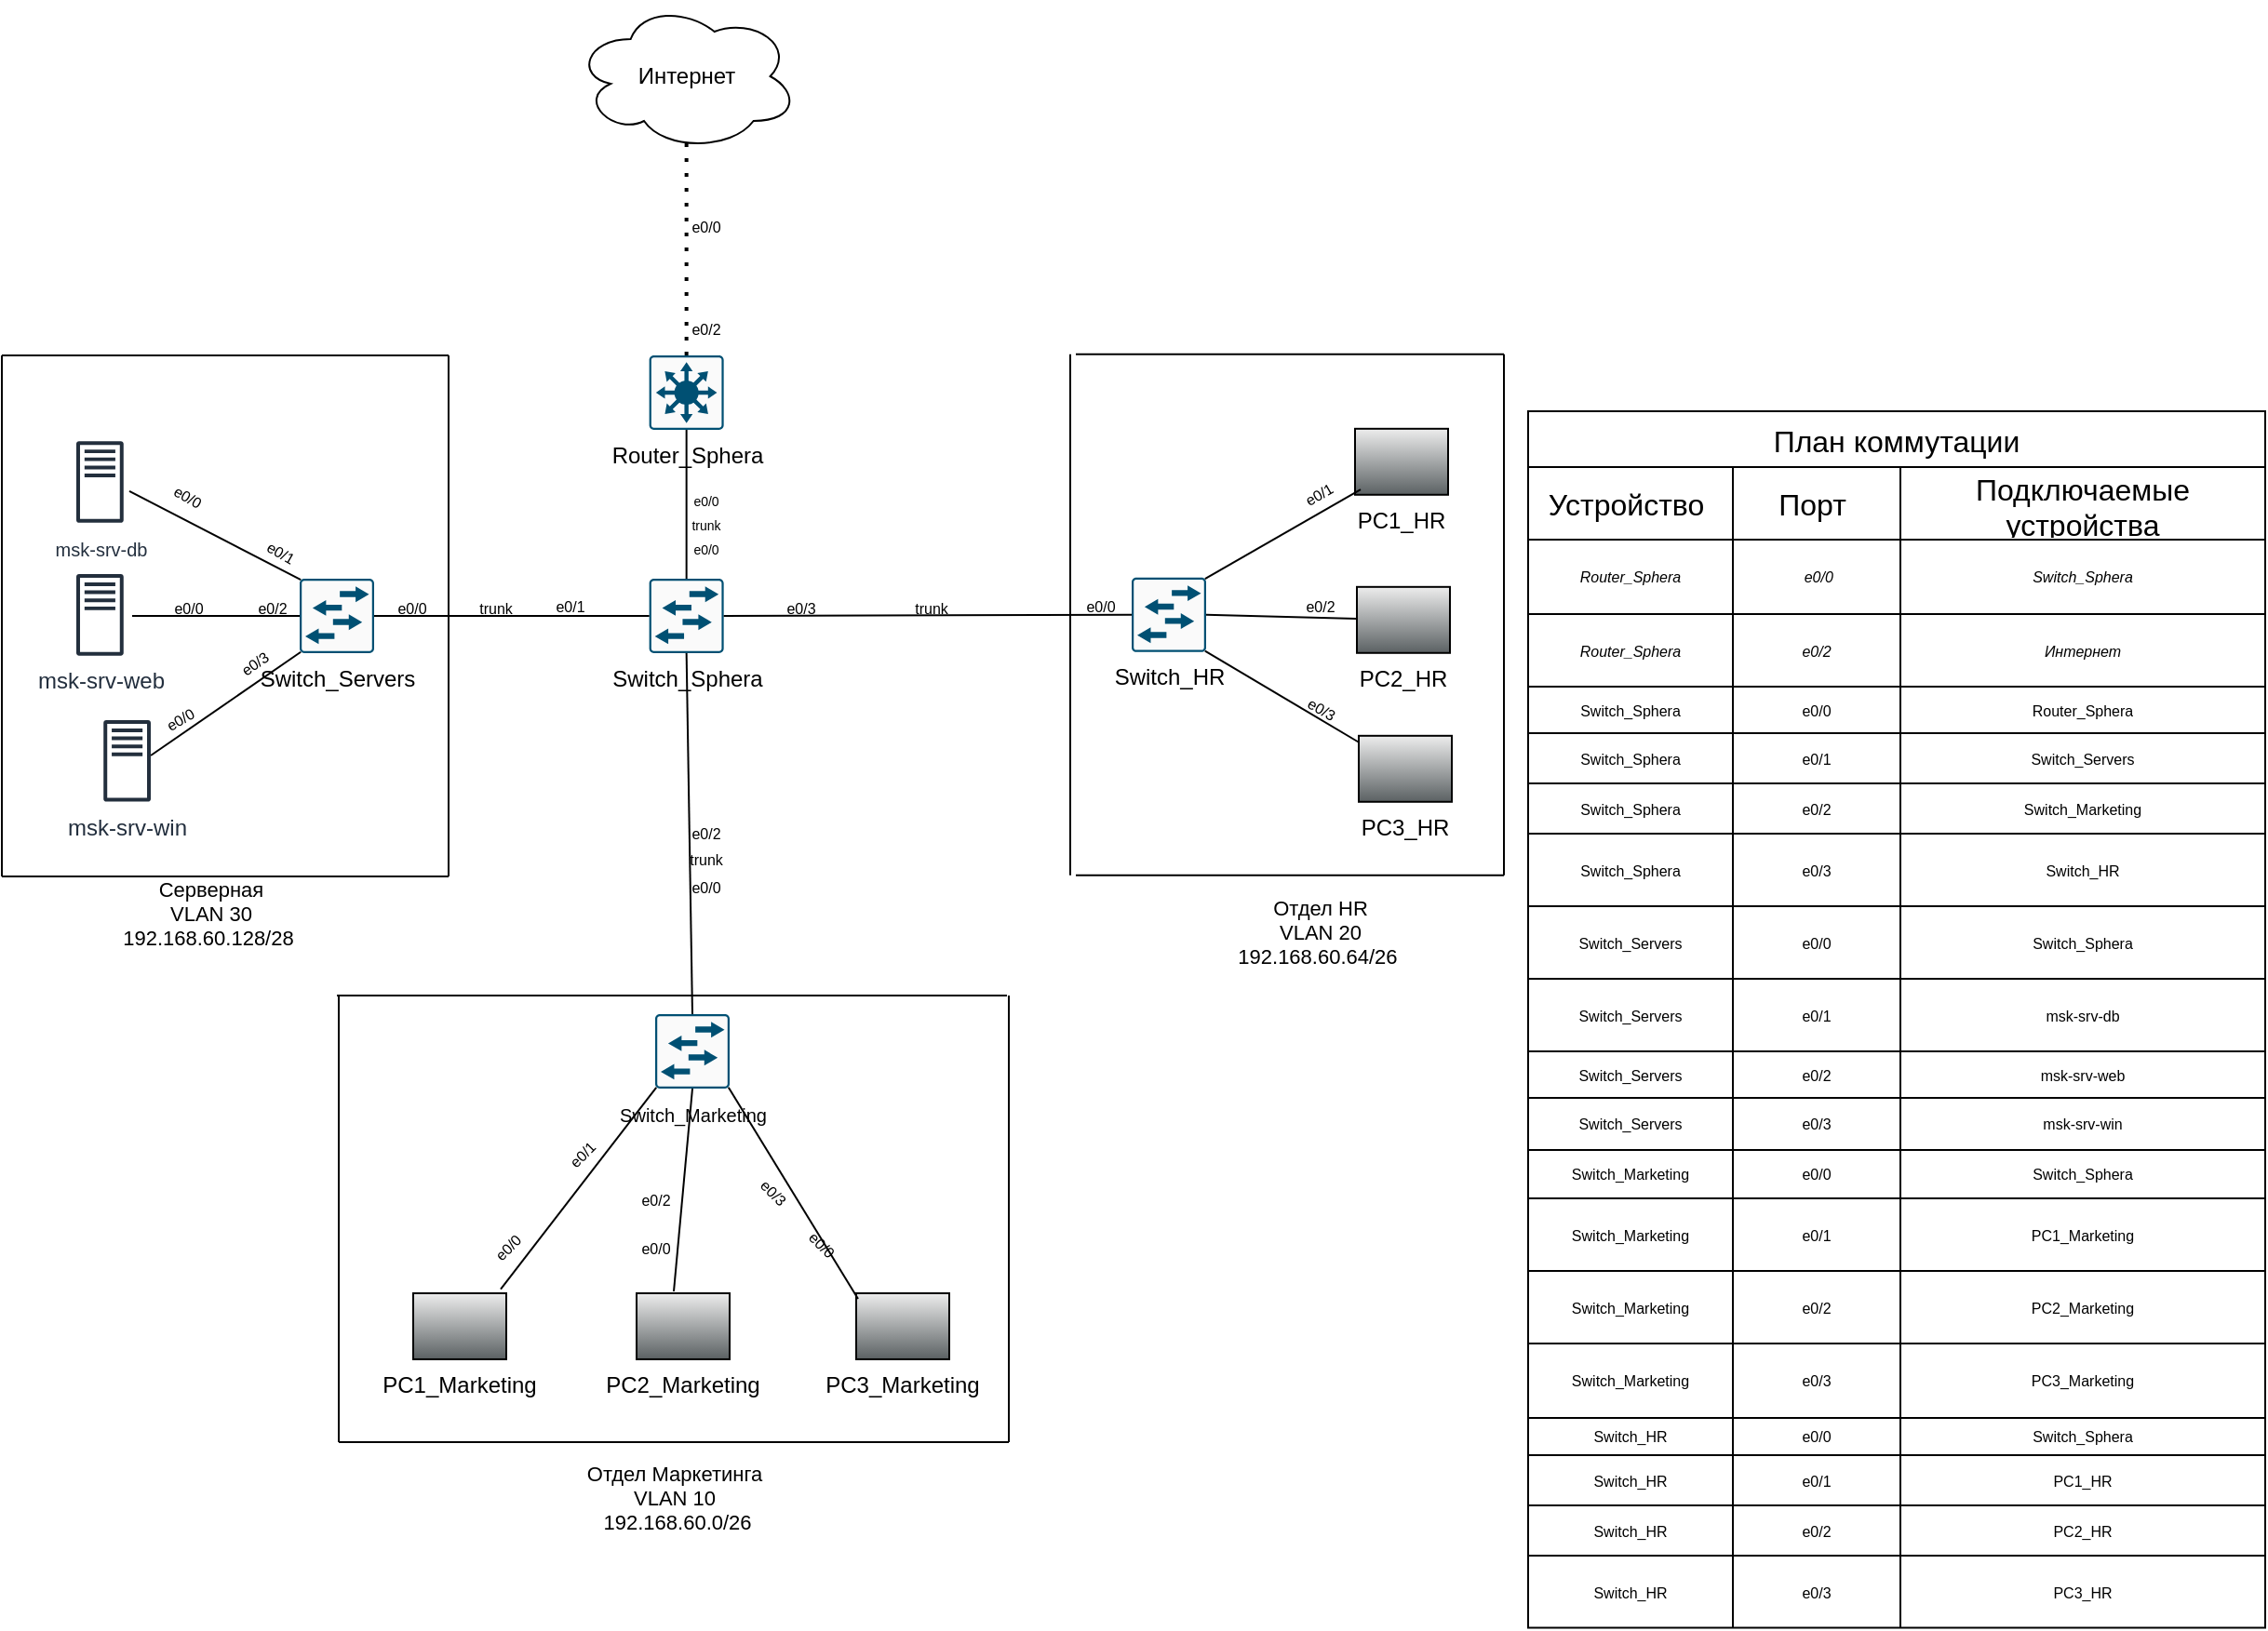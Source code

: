 <mxfile version="28.0.7">
  <diagram name="Страница — 1" id="oi_J9uNvlxfPtaCxn_XP">
    <mxGraphModel grid="1" page="1" gridSize="10" guides="1" tooltips="1" connect="1" arrows="1" fold="1" pageScale="1" pageWidth="827" pageHeight="1169" math="0" shadow="0">
      <root>
        <mxCell id="0" />
        <mxCell id="1" parent="0" />
        <mxCell id="PsY6L4oOYayvX6byzugf-7" value="Router_Sphera" style="sketch=0;points=[[0.015,0.015,0],[0.985,0.015,0],[0.985,0.985,0],[0.015,0.985,0],[0.25,0,0],[0.5,0,0],[0.75,0,0],[1,0.25,0],[1,0.5,0],[1,0.75,0],[0.75,1,0],[0.5,1,0],[0.25,1,0],[0,0.75,0],[0,0.5,0],[0,0.25,0]];verticalLabelPosition=bottom;html=1;verticalAlign=top;aspect=fixed;align=center;pointerEvents=1;shape=mxgraph.cisco19.rect;prIcon=l3_switch;fillColor=#FAFAFA;strokeColor=#005073;" vertex="1" parent="1">
          <mxGeometry x="347.82" y="120" width="40" height="40" as="geometry" />
        </mxCell>
        <mxCell id="PsY6L4oOYayvX6byzugf-8" value="Switch_Sphera" style="sketch=0;points=[[0.015,0.015,0],[0.985,0.015,0],[0.985,0.985,0],[0.015,0.985,0],[0.25,0,0],[0.5,0,0],[0.75,0,0],[1,0.25,0],[1,0.5,0],[1,0.75,0],[0.75,1,0],[0.5,1,0],[0.25,1,0],[0,0.75,0],[0,0.5,0],[0,0.25,0]];verticalLabelPosition=bottom;html=1;verticalAlign=top;aspect=fixed;align=center;pointerEvents=1;shape=mxgraph.cisco19.rect;prIcon=l2_switch;fillColor=#FAFAFA;strokeColor=#005073;" vertex="1" parent="1">
          <mxGeometry x="347.82" y="240" width="40" height="40" as="geometry" />
        </mxCell>
        <mxCell id="PsY6L4oOYayvX6byzugf-9" value="Switch_Servers" style="sketch=0;points=[[0.015,0.015,0],[0.985,0.015,0],[0.985,0.985,0],[0.015,0.985,0],[0.25,0,0],[0.5,0,0],[0.75,0,0],[1,0.25,0],[1,0.5,0],[1,0.75,0],[0.75,1,0],[0.5,1,0],[0.25,1,0],[0,0.75,0],[0,0.5,0],[0,0.25,0]];verticalLabelPosition=bottom;html=1;verticalAlign=top;aspect=fixed;align=center;pointerEvents=1;shape=mxgraph.cisco19.rect;prIcon=l2_switch;fillColor=#FAFAFA;strokeColor=#005073;" vertex="1" parent="1">
          <mxGeometry x="160" y="240" width="40" height="40" as="geometry" />
        </mxCell>
        <mxCell id="PsY6L4oOYayvX6byzugf-10" value="Switch_HR" style="sketch=0;points=[[0.015,0.015,0],[0.985,0.015,0],[0.985,0.985,0],[0.015,0.985,0],[0.25,0,0],[0.5,0,0],[0.75,0,0],[1,0.25,0],[1,0.5,0],[1,0.75,0],[0.75,1,0],[0.5,1,0],[0.25,1,0],[0,0.75,0],[0,0.5,0],[0,0.25,0]];verticalLabelPosition=bottom;html=1;verticalAlign=top;aspect=fixed;align=center;pointerEvents=1;shape=mxgraph.cisco19.rect;prIcon=l2_switch;fillColor=#FAFAFA;strokeColor=#005073;" vertex="1" parent="1">
          <mxGeometry x="607" y="239.41" width="40" height="40" as="geometry" />
        </mxCell>
        <mxCell id="PsY6L4oOYayvX6byzugf-11" value="&lt;font style=&quot;font-size: 10px;&quot;&gt;Switch_Marketing&lt;/font&gt;" style="sketch=0;points=[[0.015,0.015,0],[0.985,0.015,0],[0.985,0.985,0],[0.015,0.985,0],[0.25,0,0],[0.5,0,0],[0.75,0,0],[1,0.25,0],[1,0.5,0],[1,0.75,0],[0.75,1,0],[0.5,1,0],[0.25,1,0],[0,0.75,0],[0,0.5,0],[0,0.25,0]];verticalLabelPosition=bottom;html=1;verticalAlign=top;aspect=fixed;align=center;pointerEvents=1;shape=mxgraph.cisco19.rect;prIcon=l2_switch;fillColor=#FAFAFA;strokeColor=#005073;" vertex="1" parent="1">
          <mxGeometry x="351" y="474" width="40" height="40" as="geometry" />
        </mxCell>
        <mxCell id="PsY6L4oOYayvX6byzugf-15" value="PC1_Marketing" style="shape=mxgraph.networks2.icon;aspect=fixed;fillColor=#EDEDED;strokeColor=#000000;gradientColor=#5B6163;network2IconShadow=1;network2bgFillColor=none;network2Icon=mxgraph.networks2.pc;network2IconYOffset=-0.059;network2IconW=1.0;network2IconH=0.71;verticalAlign=top;labelPosition=center;verticalLabelPosition=bottom;align=center;" vertex="1" parent="1">
          <mxGeometry x="221" y="624" width="50" height="35.48" as="geometry" />
        </mxCell>
        <mxCell id="PsY6L4oOYayvX6byzugf-16" value="PC2_Marketing" style="shape=mxgraph.networks2.icon;aspect=fixed;fillColor=#EDEDED;strokeColor=#000000;gradientColor=#5B6163;network2IconShadow=1;network2bgFillColor=none;network2Icon=mxgraph.networks2.pc;network2IconYOffset=-0.059;network2IconW=1.0;network2IconH=0.71;labelPosition=center;verticalLabelPosition=bottom;align=center;verticalAlign=top;" vertex="1" parent="1">
          <mxGeometry x="341" y="624" width="49.995" height="35.48" as="geometry" />
        </mxCell>
        <mxCell id="PsY6L4oOYayvX6byzugf-17" value="PC3_Marketing" style="shape=mxgraph.networks2.icon;aspect=fixed;fillColor=#EDEDED;strokeColor=#000000;gradientColor=#5B6163;network2IconShadow=1;network2bgFillColor=none;network2Icon=mxgraph.networks2.pc;network2IconYOffset=-0.059;network2IconW=1.0;network2IconH=0.71;labelPosition=center;verticalLabelPosition=bottom;align=center;verticalAlign=top;" vertex="1" parent="1">
          <mxGeometry x="459" y="624" width="49.995" height="35.48" as="geometry" />
        </mxCell>
        <mxCell id="PsY6L4oOYayvX6byzugf-18" value="PC1_HR" style="shape=mxgraph.networks2.icon;aspect=fixed;fillColor=#EDEDED;strokeColor=#000000;gradientColor=#5B6163;network2IconShadow=1;network2bgFillColor=none;network2Icon=mxgraph.networks2.pc;network2IconYOffset=-0.059;network2IconW=1.0;network2IconH=0.71;labelPosition=center;verticalLabelPosition=bottom;align=center;verticalAlign=top;" vertex="1" parent="1">
          <mxGeometry x="727" y="159.41" width="49.995" height="35.48" as="geometry" />
        </mxCell>
        <mxCell id="PsY6L4oOYayvX6byzugf-19" value="PC2_HR" style="shape=mxgraph.networks2.icon;aspect=fixed;fillColor=#EDEDED;strokeColor=#000000;gradientColor=#5B6163;network2IconShadow=1;network2bgFillColor=none;network2Icon=mxgraph.networks2.pc;network2IconYOffset=-0.059;network2IconW=1.0;network2IconH=0.71;labelPosition=center;verticalLabelPosition=bottom;align=center;verticalAlign=top;" vertex="1" parent="1">
          <mxGeometry x="728" y="244.41" width="49.995" height="35.48" as="geometry" />
        </mxCell>
        <mxCell id="PsY6L4oOYayvX6byzugf-20" value="PC3_HR" style="shape=mxgraph.networks2.icon;aspect=fixed;fillColor=#EDEDED;strokeColor=#000000;gradientColor=#5B6163;network2IconShadow=1;network2bgFillColor=none;network2Icon=mxgraph.networks2.pc;network2IconYOffset=-0.059;network2IconW=1.0;network2IconH=0.71;labelPosition=center;verticalLabelPosition=bottom;align=center;verticalAlign=top;" vertex="1" parent="1">
          <mxGeometry x="729" y="324.41" width="49.995" height="35.48" as="geometry" />
        </mxCell>
        <mxCell id="PsY6L4oOYayvX6byzugf-24" value="" style="endArrow=none;html=1;rounded=0;entryX=0.5;entryY=1;entryDx=0;entryDy=0;entryPerimeter=0;exitX=0.5;exitY=0;exitDx=0;exitDy=0;exitPerimeter=0;" edge="1" parent="1" source="PsY6L4oOYayvX6byzugf-8" target="PsY6L4oOYayvX6byzugf-7">
          <mxGeometry width="50" height="50" relative="1" as="geometry">
            <mxPoint x="399" y="199.52" as="sourcePoint" />
            <mxPoint x="449" y="149.52" as="targetPoint" />
          </mxGeometry>
        </mxCell>
        <mxCell id="f3TzKGRIRCmFc7vYfdcJ-27" value="&lt;font style=&quot;font-size: 7px;&quot;&gt;e0/0&lt;/font&gt;&lt;div&gt;&lt;font style=&quot;font-size: 7px;&quot;&gt;trunk&lt;/font&gt;&lt;/div&gt;&lt;div&gt;&lt;font style=&quot;font-size: 7px;&quot;&gt;e0/0&lt;/font&gt;&lt;/div&gt;" style="edgeLabel;html=1;align=center;verticalAlign=middle;resizable=0;points=[];" connectable="0" vertex="1" parent="PsY6L4oOYayvX6byzugf-24">
          <mxGeometry x="-0.117" relative="1" as="geometry">
            <mxPoint x="10" y="5" as="offset" />
          </mxGeometry>
        </mxCell>
        <mxCell id="PsY6L4oOYayvX6byzugf-25" value="" style="endArrow=none;html=1;rounded=0;entryX=0;entryY=0.5;entryDx=0;entryDy=0;entryPerimeter=0;" edge="1" parent="1" source="PsY6L4oOYayvX6byzugf-9" target="PsY6L4oOYayvX6byzugf-8">
          <mxGeometry width="50" height="50" relative="1" as="geometry">
            <mxPoint x="250" y="310" as="sourcePoint" />
            <mxPoint x="300" y="260" as="targetPoint" />
          </mxGeometry>
        </mxCell>
        <mxCell id="PsY6L4oOYayvX6byzugf-26" value="" style="endArrow=none;html=1;rounded=0;entryX=0.015;entryY=0.015;entryDx=0;entryDy=0;entryPerimeter=0;exitX=0.75;exitY=1;exitDx=0;exitDy=0;" edge="1" parent="1" target="PsY6L4oOYayvX6byzugf-9">
          <mxGeometry width="50" height="50" relative="1" as="geometry">
            <mxPoint x="68.488" y="192.949" as="sourcePoint" />
            <mxPoint x="180" y="260" as="targetPoint" />
          </mxGeometry>
        </mxCell>
        <mxCell id="PsY6L4oOYayvX6byzugf-27" value="" style="endArrow=none;html=1;rounded=0;entryX=0;entryY=0.5;entryDx=0;entryDy=0;entryPerimeter=0;" edge="1" parent="1" target="PsY6L4oOYayvX6byzugf-9">
          <mxGeometry width="50" height="50" relative="1" as="geometry">
            <mxPoint x="70" y="260" as="sourcePoint" />
            <mxPoint x="150" y="290" as="targetPoint" />
          </mxGeometry>
        </mxCell>
        <mxCell id="PsY6L4oOYayvX6byzugf-28" value="" style="endArrow=none;html=1;rounded=0;entryX=0.015;entryY=0.985;entryDx=0;entryDy=0;entryPerimeter=0;exitX=1;exitY=0.5;exitDx=0;exitDy=0;" edge="1" parent="1" target="PsY6L4oOYayvX6byzugf-9">
          <mxGeometry width="50" height="50" relative="1" as="geometry">
            <mxPoint x="80" y="335" as="sourcePoint" />
            <mxPoint x="170" y="340" as="targetPoint" />
          </mxGeometry>
        </mxCell>
        <mxCell id="PsY6L4oOYayvX6byzugf-29" value="" style="endArrow=none;html=1;rounded=0;entryX=0.5;entryY=1;entryDx=0;entryDy=0;entryPerimeter=0;exitX=0.5;exitY=0;exitDx=0;exitDy=0;exitPerimeter=0;" edge="1" parent="1" source="PsY6L4oOYayvX6byzugf-11" target="PsY6L4oOYayvX6byzugf-8">
          <mxGeometry width="50" height="50" relative="1" as="geometry">
            <mxPoint x="210" y="380" as="sourcePoint" />
            <mxPoint x="260" y="330" as="targetPoint" />
            <Array as="points" />
          </mxGeometry>
        </mxCell>
        <mxCell id="PsY6L4oOYayvX6byzugf-30" value="" style="endArrow=none;html=1;rounded=0;entryX=1;entryY=0.5;entryDx=0;entryDy=0;entryPerimeter=0;exitX=0;exitY=0.5;exitDx=0;exitDy=0;exitPerimeter=0;" edge="1" parent="1" source="PsY6L4oOYayvX6byzugf-10" target="PsY6L4oOYayvX6byzugf-8">
          <mxGeometry width="50" height="50" relative="1" as="geometry">
            <mxPoint x="410" y="370" as="sourcePoint" />
            <mxPoint x="460" y="320" as="targetPoint" />
          </mxGeometry>
        </mxCell>
        <mxCell id="PsY6L4oOYayvX6byzugf-31" value="" style="endArrow=none;html=1;rounded=0;entryX=0.015;entryY=0.985;entryDx=0;entryDy=0;entryPerimeter=0;exitX=0.94;exitY=-0.062;exitDx=0;exitDy=0;exitPerimeter=0;" edge="1" parent="1" source="PsY6L4oOYayvX6byzugf-15" target="PsY6L4oOYayvX6byzugf-11">
          <mxGeometry width="50" height="50" relative="1" as="geometry">
            <mxPoint x="311" y="624" as="sourcePoint" />
            <mxPoint x="361" y="574" as="targetPoint" />
          </mxGeometry>
        </mxCell>
        <mxCell id="PsY6L4oOYayvX6byzugf-32" value="" style="endArrow=none;html=1;rounded=0;entryX=0.5;entryY=1;entryDx=0;entryDy=0;entryPerimeter=0;" edge="1" parent="1" target="PsY6L4oOYayvX6byzugf-11">
          <mxGeometry width="50" height="50" relative="1" as="geometry">
            <mxPoint x="361" y="623" as="sourcePoint" />
            <mxPoint x="371" y="564" as="targetPoint" />
          </mxGeometry>
        </mxCell>
        <mxCell id="PsY6L4oOYayvX6byzugf-33" value="" style="endArrow=none;html=1;rounded=0;entryX=0.985;entryY=0.985;entryDx=0;entryDy=0;entryPerimeter=0;exitX=0.02;exitY=0.085;exitDx=0;exitDy=0;exitPerimeter=0;" edge="1" parent="1" source="PsY6L4oOYayvX6byzugf-17" target="PsY6L4oOYayvX6byzugf-11">
          <mxGeometry width="50" height="50" relative="1" as="geometry">
            <mxPoint x="411" y="614" as="sourcePoint" />
            <mxPoint x="461" y="564" as="targetPoint" />
          </mxGeometry>
        </mxCell>
        <mxCell id="PsY6L4oOYayvX6byzugf-34" value="" style="endArrow=none;html=1;rounded=0;exitX=0.985;exitY=0.015;exitDx=0;exitDy=0;exitPerimeter=0;entryX=0.06;entryY=0.919;entryDx=0;entryDy=0;entryPerimeter=0;" edge="1" parent="1" source="PsY6L4oOYayvX6byzugf-10" target="PsY6L4oOYayvX6byzugf-18">
          <mxGeometry width="50" height="50" relative="1" as="geometry">
            <mxPoint x="647" y="249.41" as="sourcePoint" />
            <mxPoint x="697" y="199.41" as="targetPoint" />
          </mxGeometry>
        </mxCell>
        <mxCell id="PsY6L4oOYayvX6byzugf-35" value="" style="endArrow=none;html=1;rounded=0;entryX=1;entryY=0.5;entryDx=0;entryDy=0;entryPerimeter=0;" edge="1" parent="1" source="PsY6L4oOYayvX6byzugf-19" target="PsY6L4oOYayvX6byzugf-10">
          <mxGeometry width="50" height="50" relative="1" as="geometry">
            <mxPoint x="667" y="299.41" as="sourcePoint" />
            <mxPoint x="717" y="249.41" as="targetPoint" />
          </mxGeometry>
        </mxCell>
        <mxCell id="PsY6L4oOYayvX6byzugf-36" value="" style="endArrow=none;html=1;rounded=0;entryX=0.985;entryY=0.985;entryDx=0;entryDy=0;entryPerimeter=0;exitX=0.004;exitY=0.101;exitDx=0;exitDy=0;exitPerimeter=0;" edge="1" parent="1" source="PsY6L4oOYayvX6byzugf-20" target="PsY6L4oOYayvX6byzugf-10">
          <mxGeometry width="50" height="50" relative="1" as="geometry">
            <mxPoint x="647" y="359.41" as="sourcePoint" />
            <mxPoint x="697" y="309.41" as="targetPoint" />
          </mxGeometry>
        </mxCell>
        <mxCell id="f3TzKGRIRCmFc7vYfdcJ-5" value="" style="endArrow=none;html=1;rounded=0;" edge="1" parent="1">
          <mxGeometry width="50" height="50" relative="1" as="geometry">
            <mxPoint y="400" as="sourcePoint" />
            <mxPoint y="120" as="targetPoint" />
          </mxGeometry>
        </mxCell>
        <mxCell id="f3TzKGRIRCmFc7vYfdcJ-6" value="" style="endArrow=none;html=1;rounded=0;" edge="1" parent="1">
          <mxGeometry width="50" height="50" relative="1" as="geometry">
            <mxPoint y="400" as="sourcePoint" />
            <mxPoint x="240" y="400" as="targetPoint" />
          </mxGeometry>
        </mxCell>
        <mxCell id="f3TzKGRIRCmFc7vYfdcJ-19" value="Серверная&lt;div&gt;VLAN 30&lt;/div&gt;&lt;div&gt;192.168.60.128/28&amp;nbsp;&lt;/div&gt;" style="edgeLabel;html=1;align=center;verticalAlign=middle;resizable=0;points=[];" connectable="0" vertex="1" parent="f3TzKGRIRCmFc7vYfdcJ-6">
          <mxGeometry x="-0.123" relative="1" as="geometry">
            <mxPoint x="7" y="20" as="offset" />
          </mxGeometry>
        </mxCell>
        <mxCell id="f3TzKGRIRCmFc7vYfdcJ-7" value="" style="endArrow=none;html=1;rounded=0;" edge="1" parent="1">
          <mxGeometry width="50" height="50" relative="1" as="geometry">
            <mxPoint x="240" y="400" as="sourcePoint" />
            <mxPoint x="240" y="120" as="targetPoint" />
          </mxGeometry>
        </mxCell>
        <mxCell id="f3TzKGRIRCmFc7vYfdcJ-8" value="" style="endArrow=none;html=1;rounded=0;" edge="1" parent="1">
          <mxGeometry width="50" height="50" relative="1" as="geometry">
            <mxPoint y="120" as="sourcePoint" />
            <mxPoint x="240" y="120" as="targetPoint" />
          </mxGeometry>
        </mxCell>
        <mxCell id="f3TzKGRIRCmFc7vYfdcJ-9" value="" style="endArrow=none;html=1;rounded=0;" edge="1" parent="1">
          <mxGeometry width="50" height="50" relative="1" as="geometry">
            <mxPoint x="181" y="704" as="sourcePoint" />
            <mxPoint x="181" y="464" as="targetPoint" />
          </mxGeometry>
        </mxCell>
        <mxCell id="f3TzKGRIRCmFc7vYfdcJ-10" value="" style="endArrow=none;html=1;rounded=0;labelPosition=center;verticalLabelPosition=bottom;align=center;verticalAlign=top;" edge="1" parent="1">
          <mxGeometry width="50" height="50" relative="1" as="geometry">
            <mxPoint x="181" y="704" as="sourcePoint" />
            <mxPoint x="541" y="704" as="targetPoint" />
          </mxGeometry>
        </mxCell>
        <mxCell id="f3TzKGRIRCmFc7vYfdcJ-17" value="Отдел Маркетинга&lt;div&gt;VLAN 10&lt;/div&gt;&lt;div&gt;&amp;nbsp;192.168.60.0/26&lt;/div&gt;" style="edgeLabel;html=1;align=center;verticalAlign=middle;resizable=0;points=[];" connectable="0" vertex="1" parent="f3TzKGRIRCmFc7vYfdcJ-10">
          <mxGeometry x="-0.091" y="-3" relative="1" as="geometry">
            <mxPoint x="16" y="27" as="offset" />
          </mxGeometry>
        </mxCell>
        <mxCell id="f3TzKGRIRCmFc7vYfdcJ-11" value="" style="endArrow=none;html=1;rounded=0;" edge="1" parent="1">
          <mxGeometry width="50" height="50" relative="1" as="geometry">
            <mxPoint x="541" y="704" as="sourcePoint" />
            <mxPoint x="541" y="464" as="targetPoint" />
          </mxGeometry>
        </mxCell>
        <mxCell id="f3TzKGRIRCmFc7vYfdcJ-12" value="" style="endArrow=none;html=1;rounded=0;" edge="1" parent="1">
          <mxGeometry width="50" height="50" relative="1" as="geometry">
            <mxPoint x="180" y="464" as="sourcePoint" />
            <mxPoint x="540" y="464" as="targetPoint" />
          </mxGeometry>
        </mxCell>
        <mxCell id="f3TzKGRIRCmFc7vYfdcJ-13" value="" style="endArrow=none;html=1;rounded=0;" edge="1" parent="1">
          <mxGeometry width="50" height="50" relative="1" as="geometry">
            <mxPoint x="574" y="399.41" as="sourcePoint" />
            <mxPoint x="574" y="119.41" as="targetPoint" />
          </mxGeometry>
        </mxCell>
        <mxCell id="f3TzKGRIRCmFc7vYfdcJ-14" value="" style="endArrow=none;html=1;rounded=0;" edge="1" parent="1">
          <mxGeometry width="50" height="50" relative="1" as="geometry">
            <mxPoint x="807" y="399.41" as="sourcePoint" />
            <mxPoint x="577" y="399.41" as="targetPoint" />
          </mxGeometry>
        </mxCell>
        <mxCell id="f3TzKGRIRCmFc7vYfdcJ-18" value="Отдел HR&lt;div&gt;VLAN 20&lt;/div&gt;&lt;div&gt;192.168.60.64/26&amp;nbsp;&lt;/div&gt;" style="edgeLabel;html=1;align=center;verticalAlign=middle;resizable=0;points=[];" connectable="0" vertex="1" parent="f3TzKGRIRCmFc7vYfdcJ-14">
          <mxGeometry x="-0.107" relative="1" as="geometry">
            <mxPoint x="3" y="30" as="offset" />
          </mxGeometry>
        </mxCell>
        <mxCell id="f3TzKGRIRCmFc7vYfdcJ-15" value="" style="endArrow=none;html=1;rounded=0;" edge="1" parent="1">
          <mxGeometry width="50" height="50" relative="1" as="geometry">
            <mxPoint x="807" y="119.41" as="sourcePoint" />
            <mxPoint x="577" y="119.41" as="targetPoint" />
          </mxGeometry>
        </mxCell>
        <mxCell id="f3TzKGRIRCmFc7vYfdcJ-16" value="" style="endArrow=none;html=1;rounded=0;" edge="1" parent="1">
          <mxGeometry width="50" height="50" relative="1" as="geometry">
            <mxPoint x="807" y="399.41" as="sourcePoint" />
            <mxPoint x="807" y="119.41" as="targetPoint" />
          </mxGeometry>
        </mxCell>
        <mxCell id="f3TzKGRIRCmFc7vYfdcJ-25" value="" style="endArrow=none;dashed=1;html=1;dashPattern=1 3;strokeWidth=2;rounded=0;entryX=0.5;entryY=1;entryDx=0;entryDy=0;entryPerimeter=0;exitX=0.5;exitY=0;exitDx=0;exitDy=0;exitPerimeter=0;" edge="1" parent="1" source="PsY6L4oOYayvX6byzugf-7">
          <mxGeometry width="50" height="50" relative="1" as="geometry">
            <mxPoint x="350" y="190" as="sourcePoint" />
            <mxPoint x="367.82" as="targetPoint" />
          </mxGeometry>
        </mxCell>
        <mxCell id="f3TzKGRIRCmFc7vYfdcJ-26" value="&lt;font style=&quot;font-size: 8px;&quot;&gt;e0/0&lt;/font&gt;" style="edgeLabel;html=1;align=center;verticalAlign=middle;resizable=0;points=[];" connectable="0" vertex="1" parent="f3TzKGRIRCmFc7vYfdcJ-25">
          <mxGeometry x="-0.376" relative="1" as="geometry">
            <mxPoint x="10" y="-33" as="offset" />
          </mxGeometry>
        </mxCell>
        <mxCell id="f3TzKGRIRCmFc7vYfdcJ-29" value="&lt;font style=&quot;font-size: 8px;&quot;&gt;trunk&lt;/font&gt;" style="text;html=1;align=center;verticalAlign=middle;resizable=0;points=[];autosize=1;strokeColor=none;fillColor=none;fontSize=10;" vertex="1" parent="1">
          <mxGeometry x="245" y="240" width="40" height="30" as="geometry" />
        </mxCell>
        <mxCell id="f3TzKGRIRCmFc7vYfdcJ-30" value="&lt;font style=&quot;font-size: 8px;&quot;&gt;e0/0&lt;/font&gt;" style="text;html=1;align=center;verticalAlign=middle;resizable=0;points=[];autosize=1;strokeColor=none;fillColor=none;" vertex="1" parent="1">
          <mxGeometry x="200" y="240" width="40" height="30" as="geometry" />
        </mxCell>
        <mxCell id="f3TzKGRIRCmFc7vYfdcJ-31" value="e0/1" style="text;html=1;align=center;verticalAlign=middle;resizable=0;points=[];autosize=1;strokeColor=none;fillColor=none;fontSize=8;" vertex="1" parent="1">
          <mxGeometry x="285" y="245" width="40" height="20" as="geometry" />
        </mxCell>
        <mxCell id="f3TzKGRIRCmFc7vYfdcJ-32" value="&lt;font style=&quot;font-size: 8px;&quot;&gt;e0/1&lt;/font&gt;" style="text;html=1;align=center;verticalAlign=middle;resizable=0;points=[];autosize=1;strokeColor=none;fillColor=none;rotation=30;" vertex="1" parent="1">
          <mxGeometry x="130" y="210" width="40" height="30" as="geometry" />
        </mxCell>
        <mxCell id="f3TzKGRIRCmFc7vYfdcJ-34" value="&lt;font style=&quot;font-size: 8px;&quot;&gt;e0/0&lt;/font&gt;" style="text;html=1;align=center;verticalAlign=middle;resizable=0;points=[];autosize=1;strokeColor=none;fillColor=none;rotation=30;" vertex="1" parent="1">
          <mxGeometry x="80" y="180" width="40" height="30" as="geometry" />
        </mxCell>
        <mxCell id="f3TzKGRIRCmFc7vYfdcJ-36" value="&lt;font style=&quot;font-size: 8px;&quot;&gt;e0/2&lt;/font&gt;" style="text;html=1;align=center;verticalAlign=middle;resizable=0;points=[];autosize=1;strokeColor=none;fillColor=none;" vertex="1" parent="1">
          <mxGeometry x="125" y="240" width="40" height="30" as="geometry" />
        </mxCell>
        <mxCell id="f3TzKGRIRCmFc7vYfdcJ-37" value="&lt;font style=&quot;font-size: 8px;&quot;&gt;e0/3&lt;/font&gt;" style="text;html=1;align=center;verticalAlign=middle;resizable=0;points=[];autosize=1;strokeColor=none;fillColor=none;rotation=-35;" vertex="1" parent="1">
          <mxGeometry x="115" y="270" width="40" height="30" as="geometry" />
        </mxCell>
        <mxCell id="f3TzKGRIRCmFc7vYfdcJ-38" value="&lt;font style=&quot;font-size: 8px;&quot;&gt;e0/0&lt;/font&gt;" style="text;html=1;align=center;verticalAlign=middle;resizable=0;points=[];autosize=1;strokeColor=none;fillColor=none;" vertex="1" parent="1">
          <mxGeometry x="80" y="240" width="40" height="30" as="geometry" />
        </mxCell>
        <mxCell id="f3TzKGRIRCmFc7vYfdcJ-39" value="&lt;font style=&quot;font-size: 8px;&quot;&gt;e0/0&lt;/font&gt;" style="text;html=1;align=center;verticalAlign=middle;resizable=0;points=[];autosize=1;strokeColor=none;fillColor=none;rotation=-30;" vertex="1" parent="1">
          <mxGeometry x="75" y="300" width="40" height="30" as="geometry" />
        </mxCell>
        <mxCell id="f3TzKGRIRCmFc7vYfdcJ-40" value="&lt;font style=&quot;font-size: 8px;&quot;&gt;e0/2&lt;/font&gt;&lt;div&gt;&lt;font style=&quot;font-size: 8px;&quot;&gt;trunk&lt;/font&gt;&lt;/div&gt;&lt;div&gt;&lt;font style=&quot;font-size: 8px;&quot;&gt;e0/0&lt;/font&gt;&lt;/div&gt;" style="text;html=1;align=center;verticalAlign=middle;resizable=0;points=[];autosize=1;strokeColor=none;fillColor=none;rotation=0;" vertex="1" parent="1">
          <mxGeometry x="357.82" y="360.48" width="40" height="60" as="geometry" />
        </mxCell>
        <mxCell id="f3TzKGRIRCmFc7vYfdcJ-41" value="&lt;font style=&quot;font-size: 8px;&quot;&gt;e0/1&lt;/font&gt;" style="text;html=1;align=center;verticalAlign=middle;resizable=0;points=[];autosize=1;strokeColor=none;fillColor=none;rotation=-45;" vertex="1" parent="1">
          <mxGeometry x="291" y="534" width="40" height="30" as="geometry" />
        </mxCell>
        <mxCell id="f3TzKGRIRCmFc7vYfdcJ-42" value="&lt;font style=&quot;font-size: 8px;&quot;&gt;e0/0&lt;/font&gt;" style="text;html=1;align=center;verticalAlign=middle;resizable=0;points=[];autosize=1;strokeColor=none;fillColor=none;rotation=-45;" vertex="1" parent="1">
          <mxGeometry x="251" y="584" width="40" height="30" as="geometry" />
        </mxCell>
        <mxCell id="f3TzKGRIRCmFc7vYfdcJ-43" value="e0/2" style="text;html=1;align=center;verticalAlign=middle;resizable=0;points=[];autosize=1;strokeColor=none;fillColor=none;fontSize=8;" vertex="1" parent="1">
          <mxGeometry x="331" y="564" width="40" height="20" as="geometry" />
        </mxCell>
        <mxCell id="f3TzKGRIRCmFc7vYfdcJ-45" value="&lt;font style=&quot;font-size: 8px;&quot;&gt;e0/0&lt;/font&gt;" style="text;html=1;align=center;verticalAlign=middle;resizable=0;points=[];autosize=1;strokeColor=none;fillColor=none;" vertex="1" parent="1">
          <mxGeometry x="331" y="584" width="40" height="30" as="geometry" />
        </mxCell>
        <mxCell id="f3TzKGRIRCmFc7vYfdcJ-47" value="&lt;font style=&quot;font-size: 8px;&quot;&gt;e0/3&lt;/font&gt;" style="text;html=1;align=center;verticalAlign=middle;resizable=0;points=[];autosize=1;strokeColor=none;fillColor=none;rotation=45;" vertex="1" parent="1">
          <mxGeometry x="395" y="554" width="40" height="30" as="geometry" />
        </mxCell>
        <mxCell id="f3TzKGRIRCmFc7vYfdcJ-48" value="&lt;font style=&quot;font-size: 8px;&quot;&gt;e0/0&lt;/font&gt;" style="text;html=1;align=center;verticalAlign=middle;resizable=0;points=[];autosize=1;strokeColor=none;fillColor=none;rotation=45;" vertex="1" parent="1">
          <mxGeometry x="421" y="582" width="40" height="30" as="geometry" />
        </mxCell>
        <mxCell id="f3TzKGRIRCmFc7vYfdcJ-49" value="&lt;font style=&quot;font-size: 8px;&quot;&gt;e0/3&lt;/font&gt;" style="text;html=1;align=center;verticalAlign=middle;resizable=0;points=[];autosize=1;strokeColor=none;fillColor=none;" vertex="1" parent="1">
          <mxGeometry x="409" y="240" width="40" height="30" as="geometry" />
        </mxCell>
        <mxCell id="f3TzKGRIRCmFc7vYfdcJ-50" value="&lt;font style=&quot;font-size: 8px;&quot;&gt;e0/0&lt;/font&gt;" style="text;html=1;align=center;verticalAlign=middle;resizable=0;points=[];autosize=1;strokeColor=none;fillColor=none;" vertex="1" parent="1">
          <mxGeometry x="570" y="239.41" width="40" height="30" as="geometry" />
        </mxCell>
        <mxCell id="f3TzKGRIRCmFc7vYfdcJ-51" value="&lt;font style=&quot;font-size: 8px;&quot;&gt;e0/1&lt;/font&gt;" style="text;html=1;align=center;verticalAlign=middle;resizable=0;points=[];autosize=1;strokeColor=none;fillColor=none;rotation=-30;" vertex="1" parent="1">
          <mxGeometry x="687" y="179.41" width="40" height="30" as="geometry" />
        </mxCell>
        <mxCell id="f3TzKGRIRCmFc7vYfdcJ-52" value="&lt;font style=&quot;font-size: 8px;&quot;&gt;e0/2&lt;/font&gt;" style="text;html=1;align=center;verticalAlign=middle;resizable=0;points=[];autosize=1;strokeColor=none;fillColor=none;" vertex="1" parent="1">
          <mxGeometry x="688" y="239.41" width="40" height="30" as="geometry" />
        </mxCell>
        <mxCell id="f3TzKGRIRCmFc7vYfdcJ-53" value="&lt;font style=&quot;font-size: 8px;&quot;&gt;e0/3&lt;/font&gt;" style="text;html=1;align=center;verticalAlign=middle;resizable=0;points=[];autosize=1;strokeColor=none;fillColor=none;rotation=30;" vertex="1" parent="1">
          <mxGeometry x="689" y="294.41" width="40" height="30" as="geometry" />
        </mxCell>
        <mxCell id="f3TzKGRIRCmFc7vYfdcJ-54" value="&lt;font style=&quot;font-size: 8px;&quot;&gt;trunk&lt;/font&gt;" style="text;html=1;align=center;verticalAlign=middle;resizable=0;points=[];autosize=1;strokeColor=none;fillColor=none;" vertex="1" parent="1">
          <mxGeometry x="479" y="240" width="40" height="30" as="geometry" />
        </mxCell>
        <mxCell id="f3TzKGRIRCmFc7vYfdcJ-67" value="&lt;span style=&quot;font-size: 8px;&quot;&gt;e0/2&lt;/span&gt;" style="text;html=1;align=center;verticalAlign=middle;resizable=0;points=[];autosize=1;strokeColor=none;fillColor=none;" vertex="1" parent="1">
          <mxGeometry x="357.82" y="90" width="40" height="30" as="geometry" />
        </mxCell>
        <mxCell id="lQwvZNhvb3IXMSfHq71c-14" value="Интернет" style="ellipse;shape=cloud;whiteSpace=wrap;html=1;" vertex="1" parent="1">
          <mxGeometry x="307.82" y="-70" width="120" height="80" as="geometry" />
        </mxCell>
        <mxCell id="lQwvZNhvb3IXMSfHq71c-16" value="&lt;font size=&quot;1&quot;&gt;msk-srv-db&lt;/font&gt;" style="sketch=0;outlineConnect=0;fontColor=#232F3E;gradientColor=none;fillColor=#232F3D;strokeColor=none;dashed=0;verticalLabelPosition=bottom;verticalAlign=top;align=center;html=1;fontSize=12;fontStyle=0;aspect=fixed;pointerEvents=1;shape=mxgraph.aws4.traditional_server;" vertex="1" parent="1">
          <mxGeometry x="40" y="166" width="25.38" height="44" as="geometry" />
        </mxCell>
        <mxCell id="lQwvZNhvb3IXMSfHq71c-17" value="msk-srv-web" style="sketch=0;outlineConnect=0;fontColor=#232F3E;gradientColor=none;fillColor=#232F3D;strokeColor=none;dashed=0;verticalLabelPosition=bottom;verticalAlign=top;align=center;html=1;fontSize=12;fontStyle=0;aspect=fixed;pointerEvents=1;shape=mxgraph.aws4.traditional_server;" vertex="1" parent="1">
          <mxGeometry x="40" y="237.41" width="25.38" height="44" as="geometry" />
        </mxCell>
        <mxCell id="lQwvZNhvb3IXMSfHq71c-18" value="msk-srv-win" style="sketch=0;outlineConnect=0;fontColor=#232F3E;gradientColor=none;fillColor=#232F3D;strokeColor=none;dashed=0;verticalLabelPosition=bottom;verticalAlign=top;align=center;html=1;fontSize=12;fontStyle=0;aspect=fixed;pointerEvents=1;shape=mxgraph.aws4.traditional_server;" vertex="1" parent="1">
          <mxGeometry x="54.62" y="315.89" width="25.38" height="44" as="geometry" />
        </mxCell>
        <mxCell id="lQwvZNhvb3IXMSfHq71c-1" value="План коммутации" style="shape=table;startSize=30;container=1;collapsible=0;childLayout=tableLayout;strokeColor=default;fontSize=16;points=[[0,0,0,0,0],[0,0.25,0,0,0],[0,0.5,0,0,0],[0,0.78,0,-3,0],[0,1,0,0,0],[0.25,0,0,0,0],[0.25,1,0,0,0],[0.5,0,0,0,0],[0.5,1,0,0,0],[0.75,0,0,0,0],[0.75,1,0,0,0],[1,0,0,0,0],[1,0.25,0,0,0],[1,0.5,0,0,0],[1,0.77,0,0,0],[1,1,0,0,0]];movable=1;resizable=1;rotatable=1;deletable=1;editable=1;locked=0;connectable=1;" vertex="1" parent="1">
          <mxGeometry x="820" y="150" width="396" height="653.79" as="geometry" />
        </mxCell>
        <mxCell id="lQwvZNhvb3IXMSfHq71c-2" value="" style="shape=tableRow;horizontal=0;startSize=0;swimlaneHead=0;swimlaneBody=0;strokeColor=inherit;top=0;left=0;bottom=0;right=0;collapsible=0;dropTarget=0;fillColor=none;points=[[0,0.5],[1,0.5]];portConstraint=eastwest;fontSize=16;" vertex="1" parent="lQwvZNhvb3IXMSfHq71c-1">
          <mxGeometry y="30" width="396" height="39" as="geometry" />
        </mxCell>
        <mxCell id="lQwvZNhvb3IXMSfHq71c-3" value="Устройство&amp;nbsp;" style="shape=partialRectangle;html=1;whiteSpace=wrap;connectable=0;strokeColor=inherit;overflow=hidden;fillColor=none;top=0;left=0;bottom=0;right=0;pointerEvents=1;fontSize=16;" vertex="1" parent="lQwvZNhvb3IXMSfHq71c-2">
          <mxGeometry width="110" height="39" as="geometry">
            <mxRectangle width="110" height="39" as="alternateBounds" />
          </mxGeometry>
        </mxCell>
        <mxCell id="lQwvZNhvb3IXMSfHq71c-4" value="Порт&amp;nbsp;" style="shape=partialRectangle;html=1;whiteSpace=wrap;connectable=0;strokeColor=inherit;overflow=hidden;fillColor=none;top=0;left=0;bottom=0;right=0;pointerEvents=1;fontSize=16;" vertex="1" parent="lQwvZNhvb3IXMSfHq71c-2">
          <mxGeometry x="110" width="90" height="39" as="geometry">
            <mxRectangle width="90" height="39" as="alternateBounds" />
          </mxGeometry>
        </mxCell>
        <mxCell id="lQwvZNhvb3IXMSfHq71c-5" value="Подключаемые устройства" style="shape=partialRectangle;html=1;whiteSpace=wrap;connectable=0;strokeColor=inherit;overflow=hidden;fillColor=none;top=0;left=0;bottom=0;right=0;pointerEvents=1;fontSize=16;" vertex="1" parent="lQwvZNhvb3IXMSfHq71c-2">
          <mxGeometry x="200" width="196" height="39" as="geometry">
            <mxRectangle width="196" height="39" as="alternateBounds" />
          </mxGeometry>
        </mxCell>
        <mxCell id="lQwvZNhvb3IXMSfHq71c-10" value="" style="shape=tableRow;horizontal=0;startSize=0;swimlaneHead=0;swimlaneBody=0;strokeColor=inherit;top=0;left=0;bottom=0;right=0;collapsible=0;dropTarget=0;fillColor=none;points=[[0,0.5],[1,0.5]];portConstraint=eastwest;fontSize=16;" vertex="1" parent="lQwvZNhvb3IXMSfHq71c-1">
          <mxGeometry y="69" width="396" height="40" as="geometry" />
        </mxCell>
        <mxCell id="lQwvZNhvb3IXMSfHq71c-11" value="Router_Sphera" style="shape=partialRectangle;html=1;whiteSpace=wrap;connectable=0;strokeColor=inherit;overflow=hidden;fillColor=none;top=0;left=0;bottom=0;right=0;pointerEvents=1;fontSize=8;fontStyle=2" vertex="1" parent="lQwvZNhvb3IXMSfHq71c-10">
          <mxGeometry width="110" height="40" as="geometry">
            <mxRectangle width="110" height="40" as="alternateBounds" />
          </mxGeometry>
        </mxCell>
        <mxCell id="lQwvZNhvb3IXMSfHq71c-12" value="&amp;nbsp;e0/0" style="shape=partialRectangle;html=1;whiteSpace=wrap;connectable=0;strokeColor=inherit;overflow=hidden;fillColor=none;top=0;left=0;bottom=0;right=0;pointerEvents=1;fontSize=8;fontStyle=2" vertex="1" parent="lQwvZNhvb3IXMSfHq71c-10">
          <mxGeometry x="110" width="90" height="40" as="geometry">
            <mxRectangle width="90" height="40" as="alternateBounds" />
          </mxGeometry>
        </mxCell>
        <mxCell id="lQwvZNhvb3IXMSfHq71c-13" value="Switch_Sphera" style="shape=partialRectangle;html=1;whiteSpace=wrap;connectable=0;strokeColor=inherit;overflow=hidden;fillColor=none;top=0;left=0;bottom=0;right=0;pointerEvents=1;fontSize=8;fontStyle=2" vertex="1" parent="lQwvZNhvb3IXMSfHq71c-10">
          <mxGeometry x="200" width="196" height="40" as="geometry">
            <mxRectangle width="196" height="40" as="alternateBounds" />
          </mxGeometry>
        </mxCell>
        <mxCell id="lQwvZNhvb3IXMSfHq71c-33" value="" style="rounded=1;whiteSpace=wrap;html=1;fontSize=16;startSize=30;" vertex="1" parent="lQwvZNhvb3IXMSfHq71c-10">
          <mxGeometry x="396" height="40" as="geometry">
            <mxRectangle width="NaN" height="40" as="alternateBounds" />
          </mxGeometry>
        </mxCell>
        <mxCell id="lQwvZNhvb3IXMSfHq71c-6" value="" style="shape=tableRow;horizontal=0;startSize=0;swimlaneHead=0;swimlaneBody=0;strokeColor=inherit;top=0;left=0;bottom=0;right=0;collapsible=0;dropTarget=0;fillColor=none;points=[[0,0.5],[1,0.5]];portConstraint=eastwest;fontSize=16;" vertex="1" parent="lQwvZNhvb3IXMSfHq71c-1">
          <mxGeometry y="109" width="396" height="39" as="geometry" />
        </mxCell>
        <mxCell id="lQwvZNhvb3IXMSfHq71c-7" value="Router_Sphera" style="shape=partialRectangle;html=1;whiteSpace=wrap;connectable=0;strokeColor=inherit;overflow=hidden;fillColor=none;top=0;left=0;bottom=0;right=0;pointerEvents=1;fontSize=8;fontStyle=2" vertex="1" parent="lQwvZNhvb3IXMSfHq71c-6">
          <mxGeometry width="110" height="39" as="geometry">
            <mxRectangle width="110" height="39" as="alternateBounds" />
          </mxGeometry>
        </mxCell>
        <mxCell id="lQwvZNhvb3IXMSfHq71c-8" value="e0/2" style="shape=partialRectangle;html=1;whiteSpace=wrap;connectable=0;strokeColor=inherit;overflow=hidden;fillColor=none;top=0;left=0;bottom=0;right=0;pointerEvents=1;fontSize=8;fontStyle=2" vertex="1" parent="lQwvZNhvb3IXMSfHq71c-6">
          <mxGeometry x="110" width="90" height="39" as="geometry">
            <mxRectangle width="90" height="39" as="alternateBounds" />
          </mxGeometry>
        </mxCell>
        <mxCell id="lQwvZNhvb3IXMSfHq71c-9" value="Интернет" style="shape=partialRectangle;html=1;whiteSpace=wrap;connectable=0;strokeColor=inherit;overflow=hidden;fillColor=none;top=0;left=0;bottom=0;right=0;pointerEvents=1;fontSize=8;fontStyle=2" vertex="1" parent="lQwvZNhvb3IXMSfHq71c-6">
          <mxGeometry x="200" width="196" height="39" as="geometry">
            <mxRectangle width="196" height="39" as="alternateBounds" />
          </mxGeometry>
        </mxCell>
        <mxCell id="gxkbfd1-KDSQISpQ3UaI-3" value="" style="shape=tableRow;horizontal=0;startSize=0;swimlaneHead=0;swimlaneBody=0;strokeColor=inherit;top=0;left=0;bottom=0;right=0;collapsible=0;dropTarget=0;fillColor=none;points=[[0,0.5],[1,0.5]];portConstraint=eastwest;fontSize=16;" vertex="1" parent="lQwvZNhvb3IXMSfHq71c-1">
          <mxGeometry y="148" width="396" height="25" as="geometry" />
        </mxCell>
        <mxCell id="gxkbfd1-KDSQISpQ3UaI-4" value="Switch_Sphera" style="shape=partialRectangle;html=1;whiteSpace=wrap;connectable=0;strokeColor=inherit;overflow=hidden;fillColor=none;top=0;left=0;bottom=0;right=0;pointerEvents=1;fontSize=8;" vertex="1" parent="gxkbfd1-KDSQISpQ3UaI-3">
          <mxGeometry width="110" height="25" as="geometry">
            <mxRectangle width="110" height="25" as="alternateBounds" />
          </mxGeometry>
        </mxCell>
        <mxCell id="gxkbfd1-KDSQISpQ3UaI-5" value="e0/0" style="shape=partialRectangle;html=1;whiteSpace=wrap;connectable=0;strokeColor=inherit;overflow=hidden;fillColor=none;top=0;left=0;bottom=0;right=0;pointerEvents=1;fontSize=8;" vertex="1" parent="gxkbfd1-KDSQISpQ3UaI-3">
          <mxGeometry x="110" width="90" height="25" as="geometry">
            <mxRectangle width="90" height="25" as="alternateBounds" />
          </mxGeometry>
        </mxCell>
        <mxCell id="gxkbfd1-KDSQISpQ3UaI-6" value="Router_Sphera" style="shape=partialRectangle;html=1;whiteSpace=wrap;connectable=0;strokeColor=inherit;overflow=hidden;fillColor=none;top=0;left=0;bottom=0;right=0;pointerEvents=1;fontSize=8;" vertex="1" parent="gxkbfd1-KDSQISpQ3UaI-3">
          <mxGeometry x="200" width="196" height="25" as="geometry">
            <mxRectangle width="196" height="25" as="alternateBounds" />
          </mxGeometry>
        </mxCell>
        <mxCell id="gxkbfd1-KDSQISpQ3UaI-7" value="" style="shape=tableRow;horizontal=0;startSize=0;swimlaneHead=0;swimlaneBody=0;strokeColor=inherit;top=0;left=0;bottom=0;right=0;collapsible=0;dropTarget=0;fillColor=none;points=[[0,0.5],[1,0.5]];portConstraint=eastwest;fontSize=16;" vertex="1" parent="lQwvZNhvb3IXMSfHq71c-1">
          <mxGeometry y="173" width="396" height="27" as="geometry" />
        </mxCell>
        <mxCell id="gxkbfd1-KDSQISpQ3UaI-8" value="Switch_Sphera" style="shape=partialRectangle;html=1;whiteSpace=wrap;connectable=0;strokeColor=inherit;overflow=hidden;fillColor=none;top=0;left=0;bottom=0;right=0;pointerEvents=1;fontSize=8;" vertex="1" parent="gxkbfd1-KDSQISpQ3UaI-7">
          <mxGeometry width="110" height="27" as="geometry">
            <mxRectangle width="110" height="27" as="alternateBounds" />
          </mxGeometry>
        </mxCell>
        <mxCell id="gxkbfd1-KDSQISpQ3UaI-9" value="e0/1" style="shape=partialRectangle;html=1;whiteSpace=wrap;connectable=0;strokeColor=inherit;overflow=hidden;fillColor=none;top=0;left=0;bottom=0;right=0;pointerEvents=1;fontSize=8;" vertex="1" parent="gxkbfd1-KDSQISpQ3UaI-7">
          <mxGeometry x="110" width="90" height="27" as="geometry">
            <mxRectangle width="90" height="27" as="alternateBounds" />
          </mxGeometry>
        </mxCell>
        <mxCell id="gxkbfd1-KDSQISpQ3UaI-10" value="Switch_Servers" style="shape=partialRectangle;html=1;whiteSpace=wrap;connectable=0;strokeColor=inherit;overflow=hidden;fillColor=none;top=0;left=0;bottom=0;right=0;pointerEvents=1;fontSize=8;" vertex="1" parent="gxkbfd1-KDSQISpQ3UaI-7">
          <mxGeometry x="200" width="196" height="27" as="geometry">
            <mxRectangle width="196" height="27" as="alternateBounds" />
          </mxGeometry>
        </mxCell>
        <mxCell id="gxkbfd1-KDSQISpQ3UaI-12" value="" style="shape=tableRow;horizontal=0;startSize=0;swimlaneHead=0;swimlaneBody=0;strokeColor=inherit;top=0;left=0;bottom=0;right=0;collapsible=0;dropTarget=0;fillColor=none;points=[[0,0.5],[1,0.5]];portConstraint=eastwest;fontSize=16;" vertex="1" parent="lQwvZNhvb3IXMSfHq71c-1">
          <mxGeometry y="200" width="396" height="27" as="geometry" />
        </mxCell>
        <mxCell id="gxkbfd1-KDSQISpQ3UaI-13" value="Switch_Sphera" style="shape=partialRectangle;html=1;whiteSpace=wrap;connectable=0;strokeColor=inherit;overflow=hidden;fillColor=none;top=0;left=0;bottom=0;right=0;pointerEvents=1;fontSize=8;" vertex="1" parent="gxkbfd1-KDSQISpQ3UaI-12">
          <mxGeometry width="110" height="27" as="geometry">
            <mxRectangle width="110" height="27" as="alternateBounds" />
          </mxGeometry>
        </mxCell>
        <mxCell id="gxkbfd1-KDSQISpQ3UaI-14" value="e0/2" style="shape=partialRectangle;html=1;whiteSpace=wrap;connectable=0;strokeColor=inherit;overflow=hidden;fillColor=none;top=0;left=0;bottom=0;right=0;pointerEvents=1;fontSize=8;" vertex="1" parent="gxkbfd1-KDSQISpQ3UaI-12">
          <mxGeometry x="110" width="90" height="27" as="geometry">
            <mxRectangle width="90" height="27" as="alternateBounds" />
          </mxGeometry>
        </mxCell>
        <mxCell id="gxkbfd1-KDSQISpQ3UaI-15" value="Switch_Marketing" style="shape=partialRectangle;html=1;whiteSpace=wrap;connectable=0;strokeColor=inherit;overflow=hidden;fillColor=none;top=0;left=0;bottom=0;right=0;pointerEvents=1;fontSize=8;" vertex="1" parent="gxkbfd1-KDSQISpQ3UaI-12">
          <mxGeometry x="200" width="196" height="27" as="geometry">
            <mxRectangle width="196" height="27" as="alternateBounds" />
          </mxGeometry>
        </mxCell>
        <mxCell id="gxkbfd1-KDSQISpQ3UaI-17" value="" style="shape=tableRow;horizontal=0;startSize=0;swimlaneHead=0;swimlaneBody=0;strokeColor=inherit;top=0;left=0;bottom=0;right=0;collapsible=0;dropTarget=0;fillColor=none;points=[[0,0.5],[1,0.5]];portConstraint=eastwest;fontSize=16;" vertex="1" parent="lQwvZNhvb3IXMSfHq71c-1">
          <mxGeometry y="227" width="396" height="39" as="geometry" />
        </mxCell>
        <mxCell id="gxkbfd1-KDSQISpQ3UaI-18" value="Switch_Sphera" style="shape=partialRectangle;html=1;whiteSpace=wrap;connectable=0;strokeColor=inherit;overflow=hidden;fillColor=none;top=0;left=0;bottom=0;right=0;pointerEvents=1;fontSize=8;" vertex="1" parent="gxkbfd1-KDSQISpQ3UaI-17">
          <mxGeometry width="110" height="39" as="geometry">
            <mxRectangle width="110" height="39" as="alternateBounds" />
          </mxGeometry>
        </mxCell>
        <mxCell id="gxkbfd1-KDSQISpQ3UaI-19" value="e0/3" style="shape=partialRectangle;html=1;whiteSpace=wrap;connectable=0;strokeColor=inherit;overflow=hidden;fillColor=none;top=0;left=0;bottom=0;right=0;pointerEvents=1;fontSize=8;" vertex="1" parent="gxkbfd1-KDSQISpQ3UaI-17">
          <mxGeometry x="110" width="90" height="39" as="geometry">
            <mxRectangle width="90" height="39" as="alternateBounds" />
          </mxGeometry>
        </mxCell>
        <mxCell id="gxkbfd1-KDSQISpQ3UaI-20" value="Switch_HR" style="shape=partialRectangle;html=1;whiteSpace=wrap;connectable=0;strokeColor=inherit;overflow=hidden;fillColor=none;top=0;left=0;bottom=0;right=0;pointerEvents=1;fontSize=8;" vertex="1" parent="gxkbfd1-KDSQISpQ3UaI-17">
          <mxGeometry x="200" width="196" height="39" as="geometry">
            <mxRectangle width="196" height="39" as="alternateBounds" />
          </mxGeometry>
        </mxCell>
        <mxCell id="gxkbfd1-KDSQISpQ3UaI-21" value="" style="shape=tableRow;horizontal=0;startSize=0;swimlaneHead=0;swimlaneBody=0;strokeColor=inherit;top=0;left=0;bottom=0;right=0;collapsible=0;dropTarget=0;fillColor=none;points=[[0,0.5],[1,0.5]];portConstraint=eastwest;fontSize=16;" vertex="1" parent="lQwvZNhvb3IXMSfHq71c-1">
          <mxGeometry y="266" width="396" height="39" as="geometry" />
        </mxCell>
        <mxCell id="gxkbfd1-KDSQISpQ3UaI-22" value="Switch_Servers" style="shape=partialRectangle;html=1;whiteSpace=wrap;connectable=0;strokeColor=inherit;overflow=hidden;fillColor=none;top=0;left=0;bottom=0;right=0;pointerEvents=1;fontSize=8;" vertex="1" parent="gxkbfd1-KDSQISpQ3UaI-21">
          <mxGeometry width="110" height="39" as="geometry">
            <mxRectangle width="110" height="39" as="alternateBounds" />
          </mxGeometry>
        </mxCell>
        <mxCell id="gxkbfd1-KDSQISpQ3UaI-23" value="e0/0" style="shape=partialRectangle;html=1;whiteSpace=wrap;connectable=0;strokeColor=inherit;overflow=hidden;fillColor=none;top=0;left=0;bottom=0;right=0;pointerEvents=1;fontSize=8;" vertex="1" parent="gxkbfd1-KDSQISpQ3UaI-21">
          <mxGeometry x="110" width="90" height="39" as="geometry">
            <mxRectangle width="90" height="39" as="alternateBounds" />
          </mxGeometry>
        </mxCell>
        <mxCell id="gxkbfd1-KDSQISpQ3UaI-24" value="Switch_Sphera" style="shape=partialRectangle;html=1;whiteSpace=wrap;connectable=0;strokeColor=inherit;overflow=hidden;fillColor=none;top=0;left=0;bottom=0;right=0;pointerEvents=1;fontSize=8;" vertex="1" parent="gxkbfd1-KDSQISpQ3UaI-21">
          <mxGeometry x="200" width="196" height="39" as="geometry">
            <mxRectangle width="196" height="39" as="alternateBounds" />
          </mxGeometry>
        </mxCell>
        <mxCell id="gxkbfd1-KDSQISpQ3UaI-26" value="" style="shape=tableRow;horizontal=0;startSize=0;swimlaneHead=0;swimlaneBody=0;strokeColor=inherit;top=0;left=0;bottom=0;right=0;collapsible=0;dropTarget=0;fillColor=none;points=[[0,0.5],[1,0.5]];portConstraint=eastwest;fontSize=16;" vertex="1" parent="lQwvZNhvb3IXMSfHq71c-1">
          <mxGeometry y="305" width="396" height="39" as="geometry" />
        </mxCell>
        <mxCell id="gxkbfd1-KDSQISpQ3UaI-27" value="Switch_Servers" style="shape=partialRectangle;html=1;whiteSpace=wrap;connectable=0;strokeColor=inherit;overflow=hidden;fillColor=none;top=0;left=0;bottom=0;right=0;pointerEvents=1;fontSize=8;" vertex="1" parent="gxkbfd1-KDSQISpQ3UaI-26">
          <mxGeometry width="110" height="39" as="geometry">
            <mxRectangle width="110" height="39" as="alternateBounds" />
          </mxGeometry>
        </mxCell>
        <mxCell id="gxkbfd1-KDSQISpQ3UaI-28" value="e0/1" style="shape=partialRectangle;html=1;whiteSpace=wrap;connectable=0;strokeColor=inherit;overflow=hidden;fillColor=none;top=0;left=0;bottom=0;right=0;pointerEvents=1;fontSize=8;" vertex="1" parent="gxkbfd1-KDSQISpQ3UaI-26">
          <mxGeometry x="110" width="90" height="39" as="geometry">
            <mxRectangle width="90" height="39" as="alternateBounds" />
          </mxGeometry>
        </mxCell>
        <mxCell id="gxkbfd1-KDSQISpQ3UaI-29" value="msk-srv-db" style="shape=partialRectangle;html=1;whiteSpace=wrap;connectable=0;strokeColor=inherit;overflow=hidden;fillColor=none;top=0;left=0;bottom=0;right=0;pointerEvents=1;fontSize=8;" vertex="1" parent="gxkbfd1-KDSQISpQ3UaI-26">
          <mxGeometry x="200" width="196" height="39" as="geometry">
            <mxRectangle width="196" height="39" as="alternateBounds" />
          </mxGeometry>
        </mxCell>
        <mxCell id="gxkbfd1-KDSQISpQ3UaI-55" value="" style="shape=tableRow;horizontal=0;startSize=0;swimlaneHead=0;swimlaneBody=0;strokeColor=inherit;top=0;left=0;bottom=0;right=0;collapsible=0;dropTarget=0;fillColor=none;points=[[0,0.5],[1,0.5]];portConstraint=eastwest;fontSize=16;" vertex="1" parent="lQwvZNhvb3IXMSfHq71c-1">
          <mxGeometry y="344" width="396" height="25" as="geometry" />
        </mxCell>
        <mxCell id="gxkbfd1-KDSQISpQ3UaI-56" value="Switch_Servers" style="shape=partialRectangle;html=1;whiteSpace=wrap;connectable=0;strokeColor=inherit;overflow=hidden;fillColor=none;top=0;left=0;bottom=0;right=0;pointerEvents=1;fontSize=8;" vertex="1" parent="gxkbfd1-KDSQISpQ3UaI-55">
          <mxGeometry width="110" height="25" as="geometry">
            <mxRectangle width="110" height="25" as="alternateBounds" />
          </mxGeometry>
        </mxCell>
        <mxCell id="gxkbfd1-KDSQISpQ3UaI-57" value="e0/2" style="shape=partialRectangle;html=1;whiteSpace=wrap;connectable=0;strokeColor=inherit;overflow=hidden;fillColor=none;top=0;left=0;bottom=0;right=0;pointerEvents=1;fontSize=8;" vertex="1" parent="gxkbfd1-KDSQISpQ3UaI-55">
          <mxGeometry x="110" width="90" height="25" as="geometry">
            <mxRectangle width="90" height="25" as="alternateBounds" />
          </mxGeometry>
        </mxCell>
        <mxCell id="gxkbfd1-KDSQISpQ3UaI-58" value="msk-srv-web" style="shape=partialRectangle;html=1;whiteSpace=wrap;connectable=0;strokeColor=inherit;overflow=hidden;fillColor=none;top=0;left=0;bottom=0;right=0;pointerEvents=1;fontSize=8;" vertex="1" parent="gxkbfd1-KDSQISpQ3UaI-55">
          <mxGeometry x="200" width="196" height="25" as="geometry">
            <mxRectangle width="196" height="25" as="alternateBounds" />
          </mxGeometry>
        </mxCell>
        <mxCell id="gxkbfd1-KDSQISpQ3UaI-59" value="" style="shape=tableRow;horizontal=0;startSize=0;swimlaneHead=0;swimlaneBody=0;strokeColor=inherit;top=0;left=0;bottom=0;right=0;collapsible=0;dropTarget=0;fillColor=none;points=[[0,0.5],[1,0.5]];portConstraint=eastwest;fontSize=16;" vertex="1" parent="lQwvZNhvb3IXMSfHq71c-1">
          <mxGeometry y="369" width="396" height="28" as="geometry" />
        </mxCell>
        <mxCell id="gxkbfd1-KDSQISpQ3UaI-60" value="Switch_Servers" style="shape=partialRectangle;html=1;whiteSpace=wrap;connectable=0;strokeColor=inherit;overflow=hidden;fillColor=none;top=0;left=0;bottom=0;right=0;pointerEvents=1;fontSize=8;" vertex="1" parent="gxkbfd1-KDSQISpQ3UaI-59">
          <mxGeometry width="110" height="28" as="geometry">
            <mxRectangle width="110" height="28" as="alternateBounds" />
          </mxGeometry>
        </mxCell>
        <mxCell id="gxkbfd1-KDSQISpQ3UaI-61" value="e0/3" style="shape=partialRectangle;html=1;whiteSpace=wrap;connectable=0;strokeColor=inherit;overflow=hidden;fillColor=none;top=0;left=0;bottom=0;right=0;pointerEvents=1;fontSize=8;" vertex="1" parent="gxkbfd1-KDSQISpQ3UaI-59">
          <mxGeometry x="110" width="90" height="28" as="geometry">
            <mxRectangle width="90" height="28" as="alternateBounds" />
          </mxGeometry>
        </mxCell>
        <mxCell id="gxkbfd1-KDSQISpQ3UaI-62" value="msk-srv-win" style="shape=partialRectangle;html=1;whiteSpace=wrap;connectable=0;strokeColor=inherit;overflow=hidden;fillColor=none;top=0;left=0;bottom=0;right=0;pointerEvents=1;fontSize=8;" vertex="1" parent="gxkbfd1-KDSQISpQ3UaI-59">
          <mxGeometry x="200" width="196" height="28" as="geometry">
            <mxRectangle width="196" height="28" as="alternateBounds" />
          </mxGeometry>
        </mxCell>
        <mxCell id="gxkbfd1-KDSQISpQ3UaI-64" value="" style="shape=tableRow;horizontal=0;startSize=0;swimlaneHead=0;swimlaneBody=0;strokeColor=inherit;top=0;left=0;bottom=0;right=0;collapsible=0;dropTarget=0;fillColor=none;points=[[0,0.5],[1,0.5]];portConstraint=eastwest;fontSize=16;" vertex="1" parent="lQwvZNhvb3IXMSfHq71c-1">
          <mxGeometry y="397" width="396" height="26" as="geometry" />
        </mxCell>
        <mxCell id="gxkbfd1-KDSQISpQ3UaI-65" value="Switch_Marketing" style="shape=partialRectangle;html=1;whiteSpace=wrap;connectable=0;strokeColor=inherit;overflow=hidden;fillColor=none;top=0;left=0;bottom=0;right=0;pointerEvents=1;fontSize=8;" vertex="1" parent="gxkbfd1-KDSQISpQ3UaI-64">
          <mxGeometry width="110" height="26" as="geometry">
            <mxRectangle width="110" height="26" as="alternateBounds" />
          </mxGeometry>
        </mxCell>
        <mxCell id="gxkbfd1-KDSQISpQ3UaI-66" value="e0/0" style="shape=partialRectangle;html=1;whiteSpace=wrap;connectable=0;strokeColor=inherit;overflow=hidden;fillColor=none;top=0;left=0;bottom=0;right=0;pointerEvents=1;fontSize=8;" vertex="1" parent="gxkbfd1-KDSQISpQ3UaI-64">
          <mxGeometry x="110" width="90" height="26" as="geometry">
            <mxRectangle width="90" height="26" as="alternateBounds" />
          </mxGeometry>
        </mxCell>
        <mxCell id="gxkbfd1-KDSQISpQ3UaI-67" value="Switch_Sphera" style="shape=partialRectangle;html=1;whiteSpace=wrap;connectable=0;strokeColor=inherit;overflow=hidden;fillColor=none;top=0;left=0;bottom=0;right=0;pointerEvents=1;fontSize=8;" vertex="1" parent="gxkbfd1-KDSQISpQ3UaI-64">
          <mxGeometry x="200" width="196" height="26" as="geometry">
            <mxRectangle width="196" height="26" as="alternateBounds" />
          </mxGeometry>
        </mxCell>
        <mxCell id="gxkbfd1-KDSQISpQ3UaI-68" value="" style="shape=tableRow;horizontal=0;startSize=0;swimlaneHead=0;swimlaneBody=0;strokeColor=inherit;top=0;left=0;bottom=0;right=0;collapsible=0;dropTarget=0;fillColor=none;points=[[0,0.5],[1,0.5]];portConstraint=eastwest;fontSize=16;" vertex="1" parent="lQwvZNhvb3IXMSfHq71c-1">
          <mxGeometry y="423" width="396" height="39" as="geometry" />
        </mxCell>
        <mxCell id="gxkbfd1-KDSQISpQ3UaI-69" value="Switch_Marketing" style="shape=partialRectangle;html=1;whiteSpace=wrap;connectable=0;strokeColor=inherit;overflow=hidden;fillColor=none;top=0;left=0;bottom=0;right=0;pointerEvents=1;fontSize=8;" vertex="1" parent="gxkbfd1-KDSQISpQ3UaI-68">
          <mxGeometry width="110" height="39" as="geometry">
            <mxRectangle width="110" height="39" as="alternateBounds" />
          </mxGeometry>
        </mxCell>
        <mxCell id="gxkbfd1-KDSQISpQ3UaI-70" value="e0/1" style="shape=partialRectangle;html=1;whiteSpace=wrap;connectable=0;strokeColor=inherit;overflow=hidden;fillColor=none;top=0;left=0;bottom=0;right=0;pointerEvents=1;fontSize=8;" vertex="1" parent="gxkbfd1-KDSQISpQ3UaI-68">
          <mxGeometry x="110" width="90" height="39" as="geometry">
            <mxRectangle width="90" height="39" as="alternateBounds" />
          </mxGeometry>
        </mxCell>
        <mxCell id="gxkbfd1-KDSQISpQ3UaI-71" value="PC1_Marketing" style="shape=partialRectangle;html=1;whiteSpace=wrap;connectable=0;strokeColor=inherit;overflow=hidden;fillColor=none;top=0;left=0;bottom=0;right=0;pointerEvents=1;fontSize=8;" vertex="1" parent="gxkbfd1-KDSQISpQ3UaI-68">
          <mxGeometry x="200" width="196" height="39" as="geometry">
            <mxRectangle width="196" height="39" as="alternateBounds" />
          </mxGeometry>
        </mxCell>
        <mxCell id="gxkbfd1-KDSQISpQ3UaI-72" value="" style="shape=tableRow;horizontal=0;startSize=0;swimlaneHead=0;swimlaneBody=0;strokeColor=inherit;top=0;left=0;bottom=0;right=0;collapsible=0;dropTarget=0;fillColor=none;points=[[0,0.5],[1,0.5]];portConstraint=eastwest;fontSize=16;" vertex="1" parent="lQwvZNhvb3IXMSfHq71c-1">
          <mxGeometry y="462" width="396" height="39" as="geometry" />
        </mxCell>
        <mxCell id="gxkbfd1-KDSQISpQ3UaI-73" value="Switch_Marketing" style="shape=partialRectangle;html=1;whiteSpace=wrap;connectable=0;strokeColor=inherit;overflow=hidden;fillColor=none;top=0;left=0;bottom=0;right=0;pointerEvents=1;fontSize=8;" vertex="1" parent="gxkbfd1-KDSQISpQ3UaI-72">
          <mxGeometry width="110" height="39" as="geometry">
            <mxRectangle width="110" height="39" as="alternateBounds" />
          </mxGeometry>
        </mxCell>
        <mxCell id="gxkbfd1-KDSQISpQ3UaI-74" value="e0/2" style="shape=partialRectangle;html=1;whiteSpace=wrap;connectable=0;strokeColor=inherit;overflow=hidden;fillColor=none;top=0;left=0;bottom=0;right=0;pointerEvents=1;fontSize=8;" vertex="1" parent="gxkbfd1-KDSQISpQ3UaI-72">
          <mxGeometry x="110" width="90" height="39" as="geometry">
            <mxRectangle width="90" height="39" as="alternateBounds" />
          </mxGeometry>
        </mxCell>
        <mxCell id="gxkbfd1-KDSQISpQ3UaI-75" value="PC2_Marketing" style="shape=partialRectangle;html=1;whiteSpace=wrap;connectable=0;strokeColor=inherit;overflow=hidden;fillColor=none;top=0;left=0;bottom=0;right=0;pointerEvents=1;fontSize=8;" vertex="1" parent="gxkbfd1-KDSQISpQ3UaI-72">
          <mxGeometry x="200" width="196" height="39" as="geometry">
            <mxRectangle width="196" height="39" as="alternateBounds" />
          </mxGeometry>
        </mxCell>
        <mxCell id="gxkbfd1-KDSQISpQ3UaI-76" value="" style="shape=tableRow;horizontal=0;startSize=0;swimlaneHead=0;swimlaneBody=0;strokeColor=inherit;top=0;left=0;bottom=0;right=0;collapsible=0;dropTarget=0;fillColor=none;points=[[0,0.5],[1,0.5]];portConstraint=eastwest;fontSize=16;" vertex="1" parent="lQwvZNhvb3IXMSfHq71c-1">
          <mxGeometry y="501" width="396" height="40" as="geometry" />
        </mxCell>
        <mxCell id="gxkbfd1-KDSQISpQ3UaI-77" value="Switch_Marketing" style="shape=partialRectangle;html=1;whiteSpace=wrap;connectable=0;strokeColor=inherit;overflow=hidden;fillColor=none;top=0;left=0;bottom=0;right=0;pointerEvents=1;fontSize=8;" vertex="1" parent="gxkbfd1-KDSQISpQ3UaI-76">
          <mxGeometry width="110" height="40" as="geometry">
            <mxRectangle width="110" height="40" as="alternateBounds" />
          </mxGeometry>
        </mxCell>
        <mxCell id="gxkbfd1-KDSQISpQ3UaI-78" value="e0/3" style="shape=partialRectangle;html=1;whiteSpace=wrap;connectable=0;strokeColor=inherit;overflow=hidden;fillColor=none;top=0;left=0;bottom=0;right=0;pointerEvents=1;fontSize=8;" vertex="1" parent="gxkbfd1-KDSQISpQ3UaI-76">
          <mxGeometry x="110" width="90" height="40" as="geometry">
            <mxRectangle width="90" height="40" as="alternateBounds" />
          </mxGeometry>
        </mxCell>
        <mxCell id="gxkbfd1-KDSQISpQ3UaI-79" value="PC3_Marketing" style="shape=partialRectangle;html=1;whiteSpace=wrap;connectable=0;strokeColor=inherit;overflow=hidden;fillColor=none;top=0;left=0;bottom=0;right=0;pointerEvents=1;fontSize=8;" vertex="1" parent="gxkbfd1-KDSQISpQ3UaI-76">
          <mxGeometry x="200" width="196" height="40" as="geometry">
            <mxRectangle width="196" height="40" as="alternateBounds" />
          </mxGeometry>
        </mxCell>
        <mxCell id="gxkbfd1-KDSQISpQ3UaI-81" value="" style="shape=tableRow;horizontal=0;startSize=0;swimlaneHead=0;swimlaneBody=0;strokeColor=inherit;top=0;left=0;bottom=0;right=0;collapsible=0;dropTarget=0;fillColor=none;points=[[0,0.5],[1,0.5]];portConstraint=eastwest;fontSize=16;" vertex="1" parent="lQwvZNhvb3IXMSfHq71c-1">
          <mxGeometry y="541" width="396" height="20" as="geometry" />
        </mxCell>
        <mxCell id="gxkbfd1-KDSQISpQ3UaI-82" value="Switch_HR" style="shape=partialRectangle;html=1;whiteSpace=wrap;connectable=0;strokeColor=inherit;overflow=hidden;fillColor=none;top=0;left=0;bottom=0;right=0;pointerEvents=1;fontSize=8;" vertex="1" parent="gxkbfd1-KDSQISpQ3UaI-81">
          <mxGeometry width="110" height="20" as="geometry">
            <mxRectangle width="110" height="20" as="alternateBounds" />
          </mxGeometry>
        </mxCell>
        <mxCell id="gxkbfd1-KDSQISpQ3UaI-83" value="e0/0" style="shape=partialRectangle;html=1;whiteSpace=wrap;connectable=0;strokeColor=inherit;overflow=hidden;fillColor=none;top=0;left=0;bottom=0;right=0;pointerEvents=1;fontSize=8;" vertex="1" parent="gxkbfd1-KDSQISpQ3UaI-81">
          <mxGeometry x="110" width="90" height="20" as="geometry">
            <mxRectangle width="90" height="20" as="alternateBounds" />
          </mxGeometry>
        </mxCell>
        <mxCell id="gxkbfd1-KDSQISpQ3UaI-84" value="Switch_Sphera" style="shape=partialRectangle;html=1;whiteSpace=wrap;connectable=0;strokeColor=inherit;overflow=hidden;fillColor=none;top=0;left=0;bottom=0;right=0;pointerEvents=1;fontSize=8;" vertex="1" parent="gxkbfd1-KDSQISpQ3UaI-81">
          <mxGeometry x="200" width="196" height="20" as="geometry">
            <mxRectangle width="196" height="20" as="alternateBounds" />
          </mxGeometry>
        </mxCell>
        <mxCell id="gxkbfd1-KDSQISpQ3UaI-85" value="" style="shape=tableRow;horizontal=0;startSize=0;swimlaneHead=0;swimlaneBody=0;strokeColor=inherit;top=0;left=0;bottom=0;right=0;collapsible=0;dropTarget=0;fillColor=none;points=[[0,0.5],[1,0.5]];portConstraint=eastwest;fontSize=16;" vertex="1" parent="lQwvZNhvb3IXMSfHq71c-1">
          <mxGeometry y="561" width="396" height="27" as="geometry" />
        </mxCell>
        <mxCell id="gxkbfd1-KDSQISpQ3UaI-86" value="Switch_HR" style="shape=partialRectangle;html=1;whiteSpace=wrap;connectable=0;strokeColor=inherit;overflow=hidden;fillColor=none;top=0;left=0;bottom=0;right=0;pointerEvents=1;fontSize=8;" vertex="1" parent="gxkbfd1-KDSQISpQ3UaI-85">
          <mxGeometry width="110" height="27" as="geometry">
            <mxRectangle width="110" height="27" as="alternateBounds" />
          </mxGeometry>
        </mxCell>
        <mxCell id="gxkbfd1-KDSQISpQ3UaI-87" value="e0/1" style="shape=partialRectangle;html=1;whiteSpace=wrap;connectable=0;strokeColor=inherit;overflow=hidden;fillColor=none;top=0;left=0;bottom=0;right=0;pointerEvents=1;fontSize=8;" vertex="1" parent="gxkbfd1-KDSQISpQ3UaI-85">
          <mxGeometry x="110" width="90" height="27" as="geometry">
            <mxRectangle width="90" height="27" as="alternateBounds" />
          </mxGeometry>
        </mxCell>
        <mxCell id="gxkbfd1-KDSQISpQ3UaI-88" value="PC1_HR" style="shape=partialRectangle;html=1;whiteSpace=wrap;connectable=0;strokeColor=inherit;overflow=hidden;fillColor=none;top=0;left=0;bottom=0;right=0;pointerEvents=1;fontSize=8;" vertex="1" parent="gxkbfd1-KDSQISpQ3UaI-85">
          <mxGeometry x="200" width="196" height="27" as="geometry">
            <mxRectangle width="196" height="27" as="alternateBounds" />
          </mxGeometry>
        </mxCell>
        <mxCell id="gxkbfd1-KDSQISpQ3UaI-90" value="" style="shape=tableRow;horizontal=0;startSize=0;swimlaneHead=0;swimlaneBody=0;strokeColor=inherit;top=0;left=0;bottom=0;right=0;collapsible=0;dropTarget=0;fillColor=none;points=[[0,0.5],[1,0.5]];portConstraint=eastwest;fontSize=16;" vertex="1" parent="lQwvZNhvb3IXMSfHq71c-1">
          <mxGeometry y="588" width="396" height="27" as="geometry" />
        </mxCell>
        <mxCell id="gxkbfd1-KDSQISpQ3UaI-91" value="Switch_HR" style="shape=partialRectangle;html=1;whiteSpace=wrap;connectable=0;strokeColor=inherit;overflow=hidden;fillColor=none;top=0;left=0;bottom=0;right=0;pointerEvents=1;fontSize=8;" vertex="1" parent="gxkbfd1-KDSQISpQ3UaI-90">
          <mxGeometry width="110" height="27" as="geometry">
            <mxRectangle width="110" height="27" as="alternateBounds" />
          </mxGeometry>
        </mxCell>
        <mxCell id="gxkbfd1-KDSQISpQ3UaI-92" value="e0/2" style="shape=partialRectangle;html=1;whiteSpace=wrap;connectable=0;strokeColor=inherit;overflow=hidden;fillColor=none;top=0;left=0;bottom=0;right=0;pointerEvents=1;fontSize=8;" vertex="1" parent="gxkbfd1-KDSQISpQ3UaI-90">
          <mxGeometry x="110" width="90" height="27" as="geometry">
            <mxRectangle width="90" height="27" as="alternateBounds" />
          </mxGeometry>
        </mxCell>
        <mxCell id="gxkbfd1-KDSQISpQ3UaI-93" value="PC2_HR" style="shape=partialRectangle;html=1;whiteSpace=wrap;connectable=0;strokeColor=inherit;overflow=hidden;fillColor=none;top=0;left=0;bottom=0;right=0;pointerEvents=1;fontSize=8;" vertex="1" parent="gxkbfd1-KDSQISpQ3UaI-90">
          <mxGeometry x="200" width="196" height="27" as="geometry">
            <mxRectangle width="196" height="27" as="alternateBounds" />
          </mxGeometry>
        </mxCell>
        <mxCell id="gxkbfd1-KDSQISpQ3UaI-94" value="" style="shape=tableRow;horizontal=0;startSize=0;swimlaneHead=0;swimlaneBody=0;strokeColor=inherit;top=0;left=0;bottom=0;right=0;collapsible=0;dropTarget=0;fillColor=none;points=[[0,0.5],[1,0.5]];portConstraint=eastwest;fontSize=16;" vertex="1" parent="lQwvZNhvb3IXMSfHq71c-1">
          <mxGeometry y="615" width="396" height="39" as="geometry" />
        </mxCell>
        <mxCell id="gxkbfd1-KDSQISpQ3UaI-95" value="Switch_HR" style="shape=partialRectangle;html=1;whiteSpace=wrap;connectable=0;strokeColor=inherit;overflow=hidden;fillColor=none;top=0;left=0;bottom=0;right=0;pointerEvents=1;fontSize=8;" vertex="1" parent="gxkbfd1-KDSQISpQ3UaI-94">
          <mxGeometry width="110" height="39" as="geometry">
            <mxRectangle width="110" height="39" as="alternateBounds" />
          </mxGeometry>
        </mxCell>
        <mxCell id="gxkbfd1-KDSQISpQ3UaI-96" value="e0/3" style="shape=partialRectangle;html=1;whiteSpace=wrap;connectable=0;strokeColor=inherit;overflow=hidden;fillColor=none;top=0;left=0;bottom=0;right=0;pointerEvents=1;fontSize=8;" vertex="1" parent="gxkbfd1-KDSQISpQ3UaI-94">
          <mxGeometry x="110" width="90" height="39" as="geometry">
            <mxRectangle width="90" height="39" as="alternateBounds" />
          </mxGeometry>
        </mxCell>
        <mxCell id="gxkbfd1-KDSQISpQ3UaI-97" value="PC3_HR" style="shape=partialRectangle;html=1;whiteSpace=wrap;connectable=0;strokeColor=inherit;overflow=hidden;fillColor=none;top=0;left=0;bottom=0;right=0;pointerEvents=1;fontSize=8;" vertex="1" parent="gxkbfd1-KDSQISpQ3UaI-94">
          <mxGeometry x="200" width="196" height="39" as="geometry">
            <mxRectangle width="196" height="39" as="alternateBounds" />
          </mxGeometry>
        </mxCell>
      </root>
    </mxGraphModel>
  </diagram>
</mxfile>
